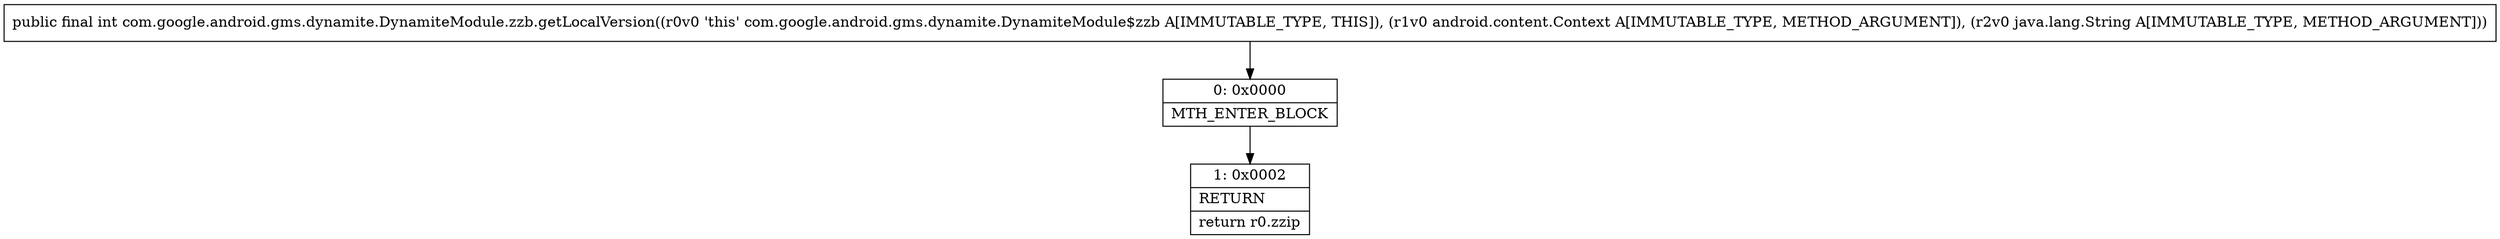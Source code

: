 digraph "CFG forcom.google.android.gms.dynamite.DynamiteModule.zzb.getLocalVersion(Landroid\/content\/Context;Ljava\/lang\/String;)I" {
Node_0 [shape=record,label="{0\:\ 0x0000|MTH_ENTER_BLOCK\l}"];
Node_1 [shape=record,label="{1\:\ 0x0002|RETURN\l|return r0.zzip\l}"];
MethodNode[shape=record,label="{public final int com.google.android.gms.dynamite.DynamiteModule.zzb.getLocalVersion((r0v0 'this' com.google.android.gms.dynamite.DynamiteModule$zzb A[IMMUTABLE_TYPE, THIS]), (r1v0 android.content.Context A[IMMUTABLE_TYPE, METHOD_ARGUMENT]), (r2v0 java.lang.String A[IMMUTABLE_TYPE, METHOD_ARGUMENT])) }"];
MethodNode -> Node_0;
Node_0 -> Node_1;
}


